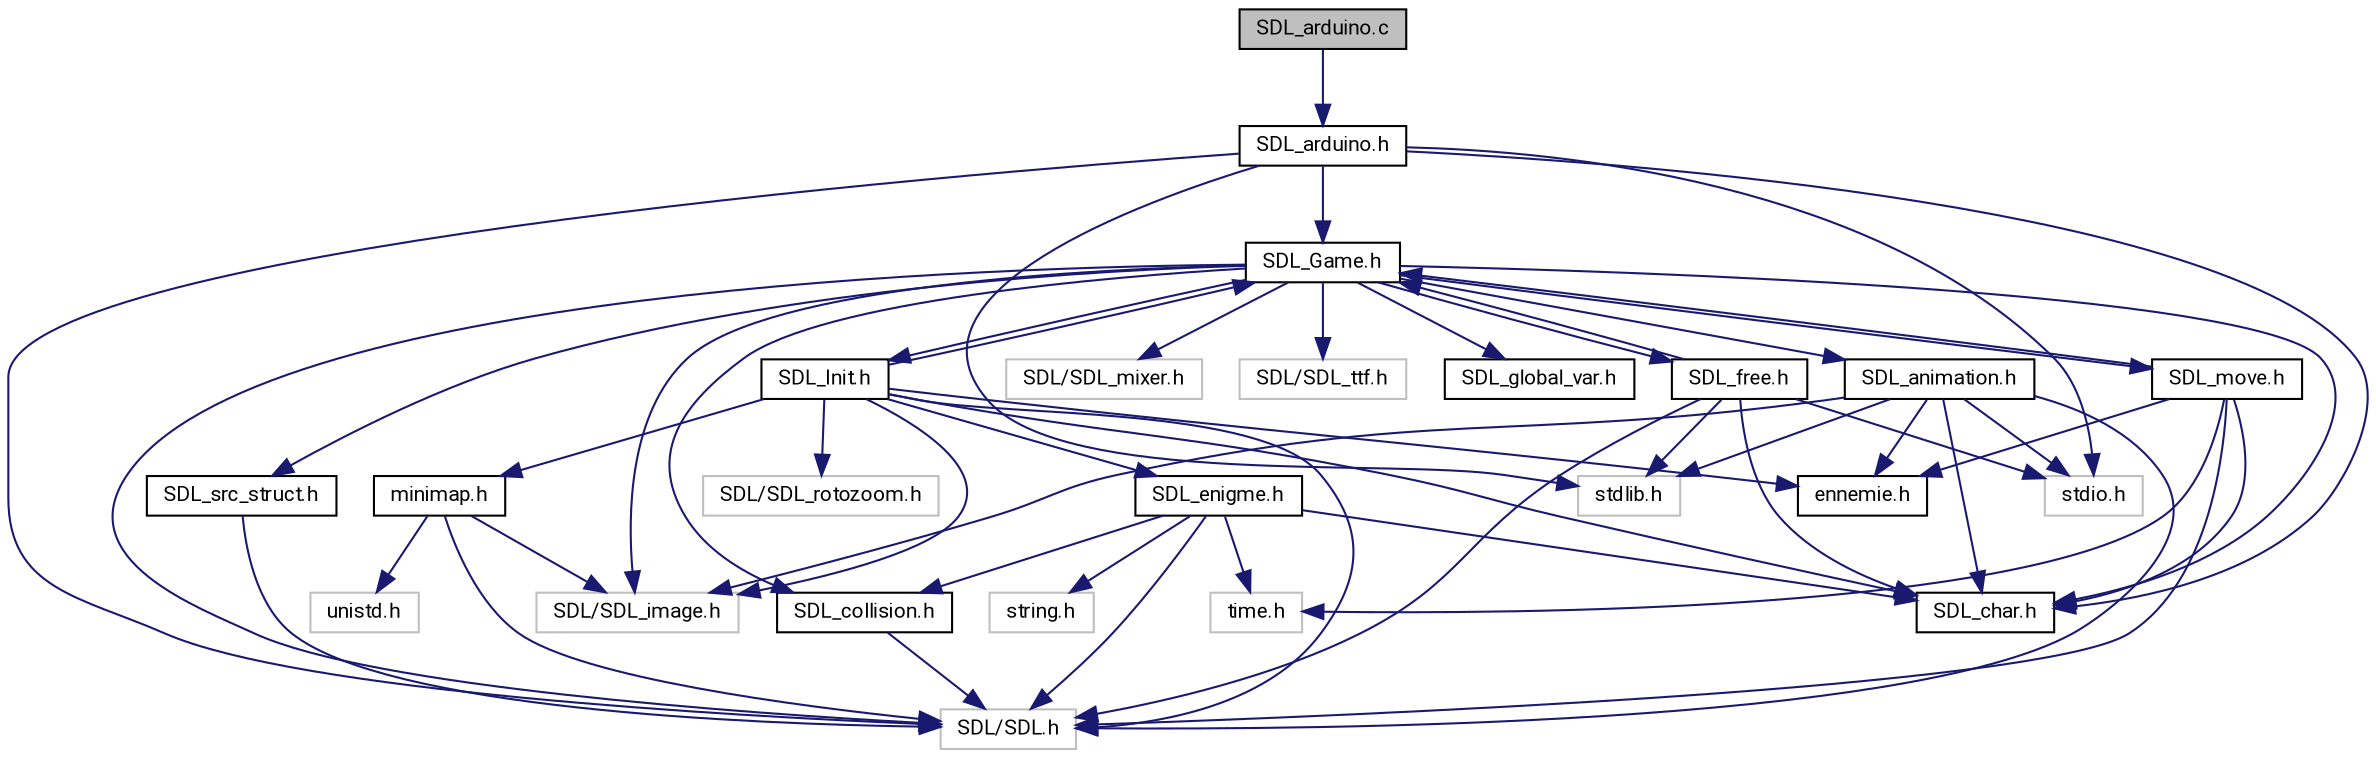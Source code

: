 digraph "SDL_arduino.c"
{
 // LATEX_PDF_SIZE
  edge [fontname="Roboto",fontsize="10",labelfontname="Roboto",labelfontsize="10"];
  node [fontname="Roboto",fontsize="10",shape=record];
  Node0 [label="SDL_arduino.c",height=0.2,width=0.4,color="black", fillcolor="grey75", style="filled", fontcolor="black",tooltip=" "];
  Node0 -> Node1 [color="midnightblue",fontsize="10",style="solid",fontname="Roboto"];
  Node1 [label="SDL_arduino.h",height=0.2,width=0.4,color="black", fillcolor="white", style="filled",URL="$SDL__arduino_8h.html",tooltip=" "];
  Node1 -> Node2 [color="midnightblue",fontsize="10",style="solid",fontname="Roboto"];
  Node2 [label="SDL/SDL.h",height=0.2,width=0.4,color="grey75", fillcolor="white", style="filled",tooltip=" "];
  Node1 -> Node3 [color="midnightblue",fontsize="10",style="solid",fontname="Roboto"];
  Node3 [label="SDL_char.h",height=0.2,width=0.4,color="black", fillcolor="white", style="filled",URL="$SDL__char_8h.html",tooltip=" "];
  Node1 -> Node4 [color="midnightblue",fontsize="10",style="solid",fontname="Roboto"];
  Node4 [label="SDL_Game.h",height=0.2,width=0.4,color="black", fillcolor="white", style="filled",URL="$SDL__Game_8h.html",tooltip=" "];
  Node4 -> Node2 [color="midnightblue",fontsize="10",style="solid",fontname="Roboto"];
  Node4 -> Node5 [color="midnightblue",fontsize="10",style="solid",fontname="Roboto"];
  Node5 [label="SDL/SDL_image.h",height=0.2,width=0.4,color="grey75", fillcolor="white", style="filled",tooltip=" "];
  Node4 -> Node6 [color="midnightblue",fontsize="10",style="solid",fontname="Roboto"];
  Node6 [label="SDL/SDL_mixer.h",height=0.2,width=0.4,color="grey75", fillcolor="white", style="filled",tooltip=" "];
  Node4 -> Node7 [color="midnightblue",fontsize="10",style="solid",fontname="Roboto"];
  Node7 [label="SDL/SDL_ttf.h",height=0.2,width=0.4,color="grey75", fillcolor="white", style="filled",tooltip=" "];
  Node4 -> Node8 [color="midnightblue",fontsize="10",style="solid",fontname="Roboto"];
  Node8 [label="SDL_src_struct.h",height=0.2,width=0.4,color="black", fillcolor="white", style="filled",URL="$SDL__src__struct_8h.html",tooltip=" "];
  Node8 -> Node2 [color="midnightblue",fontsize="10",style="solid",fontname="Roboto"];
  Node4 -> Node3 [color="midnightblue",fontsize="10",style="solid",fontname="Roboto"];
  Node4 -> Node9 [color="midnightblue",fontsize="10",style="solid",fontname="Roboto"];
  Node9 [label="SDL_move.h",height=0.2,width=0.4,color="black", fillcolor="white", style="filled",URL="$SDL__move_8h.html",tooltip=" "];
  Node9 -> Node10 [color="midnightblue",fontsize="10",style="solid",fontname="Roboto"];
  Node10 [label="time.h",height=0.2,width=0.4,color="grey75", fillcolor="white", style="filled",tooltip=" "];
  Node9 -> Node2 [color="midnightblue",fontsize="10",style="solid",fontname="Roboto"];
  Node9 -> Node3 [color="midnightblue",fontsize="10",style="solid",fontname="Roboto"];
  Node9 -> Node4 [color="midnightblue",fontsize="10",style="solid",fontname="Roboto"];
  Node9 -> Node11 [color="midnightblue",fontsize="10",style="solid",fontname="Roboto"];
  Node11 [label="ennemie.h",height=0.2,width=0.4,color="black", fillcolor="white", style="filled",URL="$ennemie_8h.html",tooltip=" "];
  Node4 -> Node12 [color="midnightblue",fontsize="10",style="solid",fontname="Roboto"];
  Node12 [label="SDL_animation.h",height=0.2,width=0.4,color="black", fillcolor="white", style="filled",URL="$SDL__animation_8h.html",tooltip=" "];
  Node12 -> Node2 [color="midnightblue",fontsize="10",style="solid",fontname="Roboto"];
  Node12 -> Node5 [color="midnightblue",fontsize="10",style="solid",fontname="Roboto"];
  Node12 -> Node13 [color="midnightblue",fontsize="10",style="solid",fontname="Roboto"];
  Node13 [label="stdlib.h",height=0.2,width=0.4,color="grey75", fillcolor="white", style="filled",tooltip=" "];
  Node12 -> Node14 [color="midnightblue",fontsize="10",style="solid",fontname="Roboto"];
  Node14 [label="stdio.h",height=0.2,width=0.4,color="grey75", fillcolor="white", style="filled",tooltip=" "];
  Node12 -> Node3 [color="midnightblue",fontsize="10",style="solid",fontname="Roboto"];
  Node12 -> Node11 [color="midnightblue",fontsize="10",style="solid",fontname="Roboto"];
  Node4 -> Node15 [color="midnightblue",fontsize="10",style="solid",fontname="Roboto"];
  Node15 [label="SDL_collision.h",height=0.2,width=0.4,color="black", fillcolor="white", style="filled",URL="$SDL__collision_8h.html",tooltip=" "];
  Node15 -> Node2 [color="midnightblue",fontsize="10",style="solid",fontname="Roboto"];
  Node4 -> Node16 [color="midnightblue",fontsize="10",style="solid",fontname="Roboto"];
  Node16 [label="SDL_free.h",height=0.2,width=0.4,color="black", fillcolor="white", style="filled",URL="$SDL__free_8h.html",tooltip=" "];
  Node16 -> Node2 [color="midnightblue",fontsize="10",style="solid",fontname="Roboto"];
  Node16 -> Node13 [color="midnightblue",fontsize="10",style="solid",fontname="Roboto"];
  Node16 -> Node14 [color="midnightblue",fontsize="10",style="solid",fontname="Roboto"];
  Node16 -> Node3 [color="midnightblue",fontsize="10",style="solid",fontname="Roboto"];
  Node16 -> Node4 [color="midnightblue",fontsize="10",style="solid",fontname="Roboto"];
  Node4 -> Node17 [color="midnightblue",fontsize="10",style="solid",fontname="Roboto"];
  Node17 [label="SDL_Init.h",height=0.2,width=0.4,color="black", fillcolor="white", style="filled",URL="$SDL__Init_8h.html",tooltip=" "];
  Node17 -> Node2 [color="midnightblue",fontsize="10",style="solid",fontname="Roboto"];
  Node17 -> Node5 [color="midnightblue",fontsize="10",style="solid",fontname="Roboto"];
  Node17 -> Node3 [color="midnightblue",fontsize="10",style="solid",fontname="Roboto"];
  Node17 -> Node18 [color="midnightblue",fontsize="10",style="solid",fontname="Roboto"];
  Node18 [label="SDL_enigme.h",height=0.2,width=0.4,color="black", fillcolor="white", style="filled",URL="$SDL__enigme_8h.html",tooltip=" "];
  Node18 -> Node19 [color="midnightblue",fontsize="10",style="solid",fontname="Roboto"];
  Node19 [label="string.h",height=0.2,width=0.4,color="grey75", fillcolor="white", style="filled",tooltip=" "];
  Node18 -> Node2 [color="midnightblue",fontsize="10",style="solid",fontname="Roboto"];
  Node18 -> Node10 [color="midnightblue",fontsize="10",style="solid",fontname="Roboto"];
  Node18 -> Node3 [color="midnightblue",fontsize="10",style="solid",fontname="Roboto"];
  Node18 -> Node15 [color="midnightblue",fontsize="10",style="solid",fontname="Roboto"];
  Node17 -> Node4 [color="midnightblue",fontsize="10",style="solid",fontname="Roboto"];
  Node17 -> Node11 [color="midnightblue",fontsize="10",style="solid",fontname="Roboto"];
  Node17 -> Node20 [color="midnightblue",fontsize="10",style="solid",fontname="Roboto"];
  Node20 [label="minimap.h",height=0.2,width=0.4,color="black", fillcolor="white", style="filled",URL="$minimap_8h.html",tooltip=" "];
  Node20 -> Node2 [color="midnightblue",fontsize="10",style="solid",fontname="Roboto"];
  Node20 -> Node5 [color="midnightblue",fontsize="10",style="solid",fontname="Roboto"];
  Node20 -> Node21 [color="midnightblue",fontsize="10",style="solid",fontname="Roboto"];
  Node21 [label="unistd.h",height=0.2,width=0.4,color="grey75", fillcolor="white", style="filled",tooltip=" "];
  Node17 -> Node22 [color="midnightblue",fontsize="10",style="solid",fontname="Roboto"];
  Node22 [label="SDL/SDL_rotozoom.h",height=0.2,width=0.4,color="grey75", fillcolor="white", style="filled",tooltip=" "];
  Node4 -> Node23 [color="midnightblue",fontsize="10",style="solid",fontname="Roboto"];
  Node23 [label="SDL_global_var.h",height=0.2,width=0.4,color="black", fillcolor="white", style="filled",URL="$SDL__global__var_8h.html",tooltip=" "];
  Node1 -> Node13 [color="midnightblue",fontsize="10",style="solid",fontname="Roboto"];
  Node1 -> Node14 [color="midnightblue",fontsize="10",style="solid",fontname="Roboto"];
}
